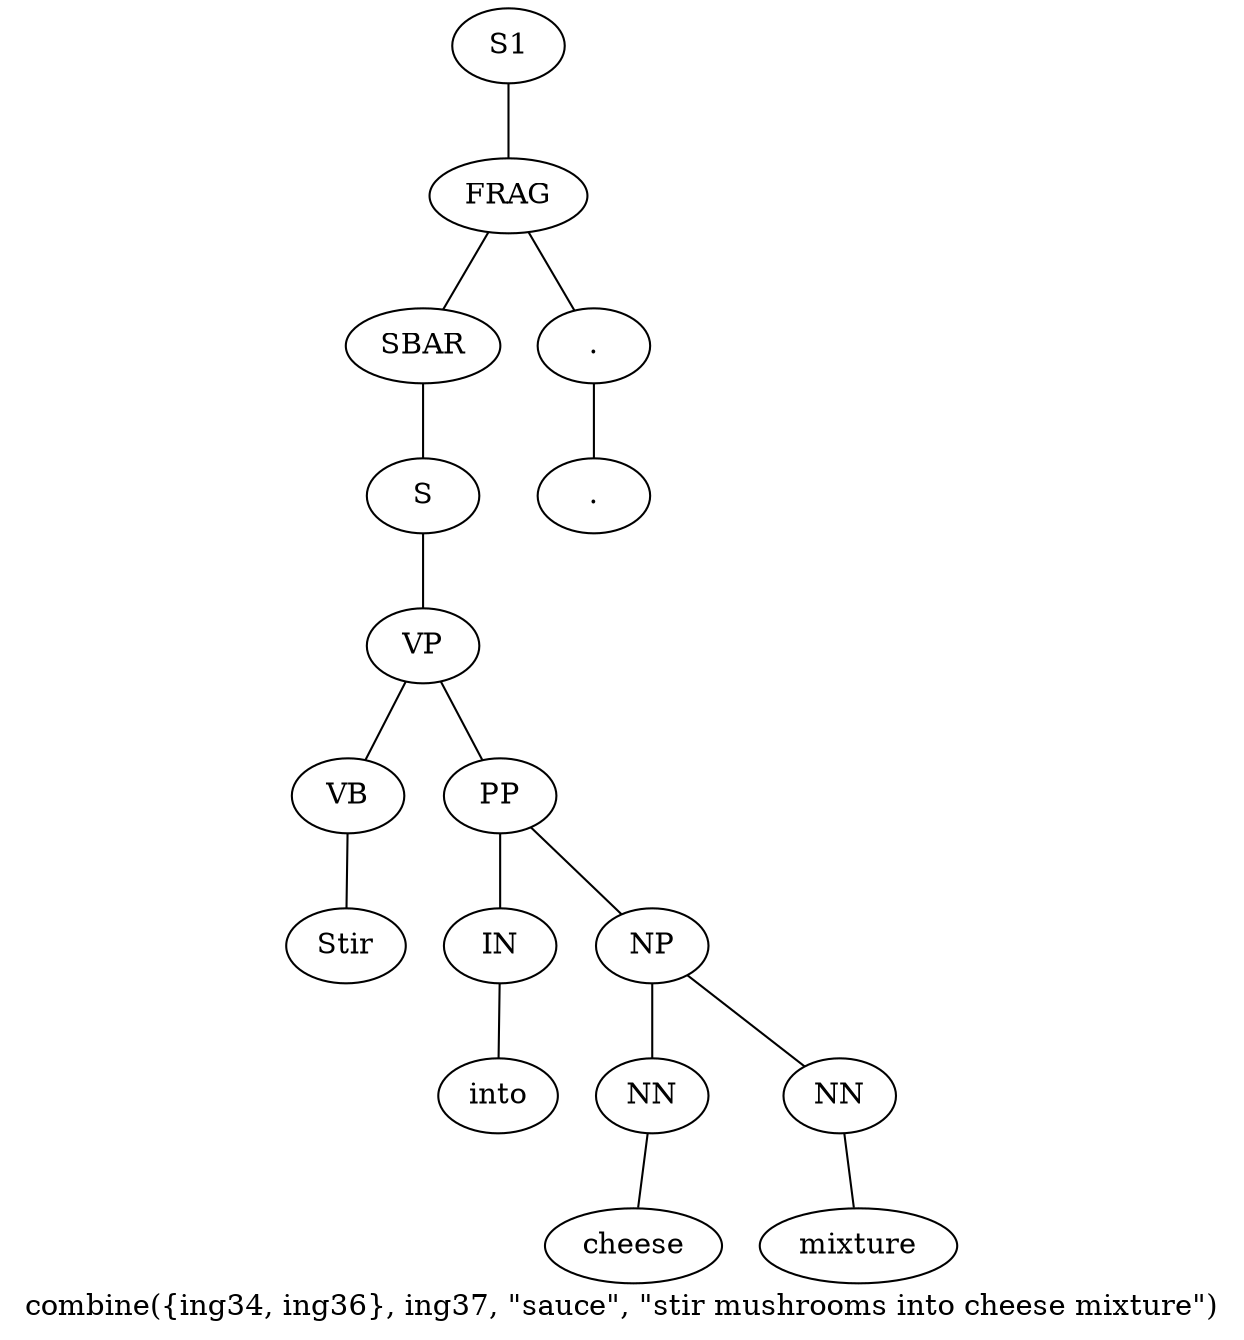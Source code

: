 graph SyntaxGraph {
	label = "combine({ing34, ing36}, ing37, \"sauce\", \"stir mushrooms into cheese mixture\")";
	Node0 [label="S1"];
	Node1 [label="FRAG"];
	Node2 [label="SBAR"];
	Node3 [label="S"];
	Node4 [label="VP"];
	Node5 [label="VB"];
	Node6 [label="Stir"];
	Node7 [label="PP"];
	Node8 [label="IN"];
	Node9 [label="into"];
	Node10 [label="NP"];
	Node11 [label="NN"];
	Node12 [label="cheese"];
	Node13 [label="NN"];
	Node14 [label="mixture"];
	Node15 [label="."];
	Node16 [label="."];

	Node0 -- Node1;
	Node1 -- Node2;
	Node1 -- Node15;
	Node2 -- Node3;
	Node3 -- Node4;
	Node4 -- Node5;
	Node4 -- Node7;
	Node5 -- Node6;
	Node7 -- Node8;
	Node7 -- Node10;
	Node8 -- Node9;
	Node10 -- Node11;
	Node10 -- Node13;
	Node11 -- Node12;
	Node13 -- Node14;
	Node15 -- Node16;
}